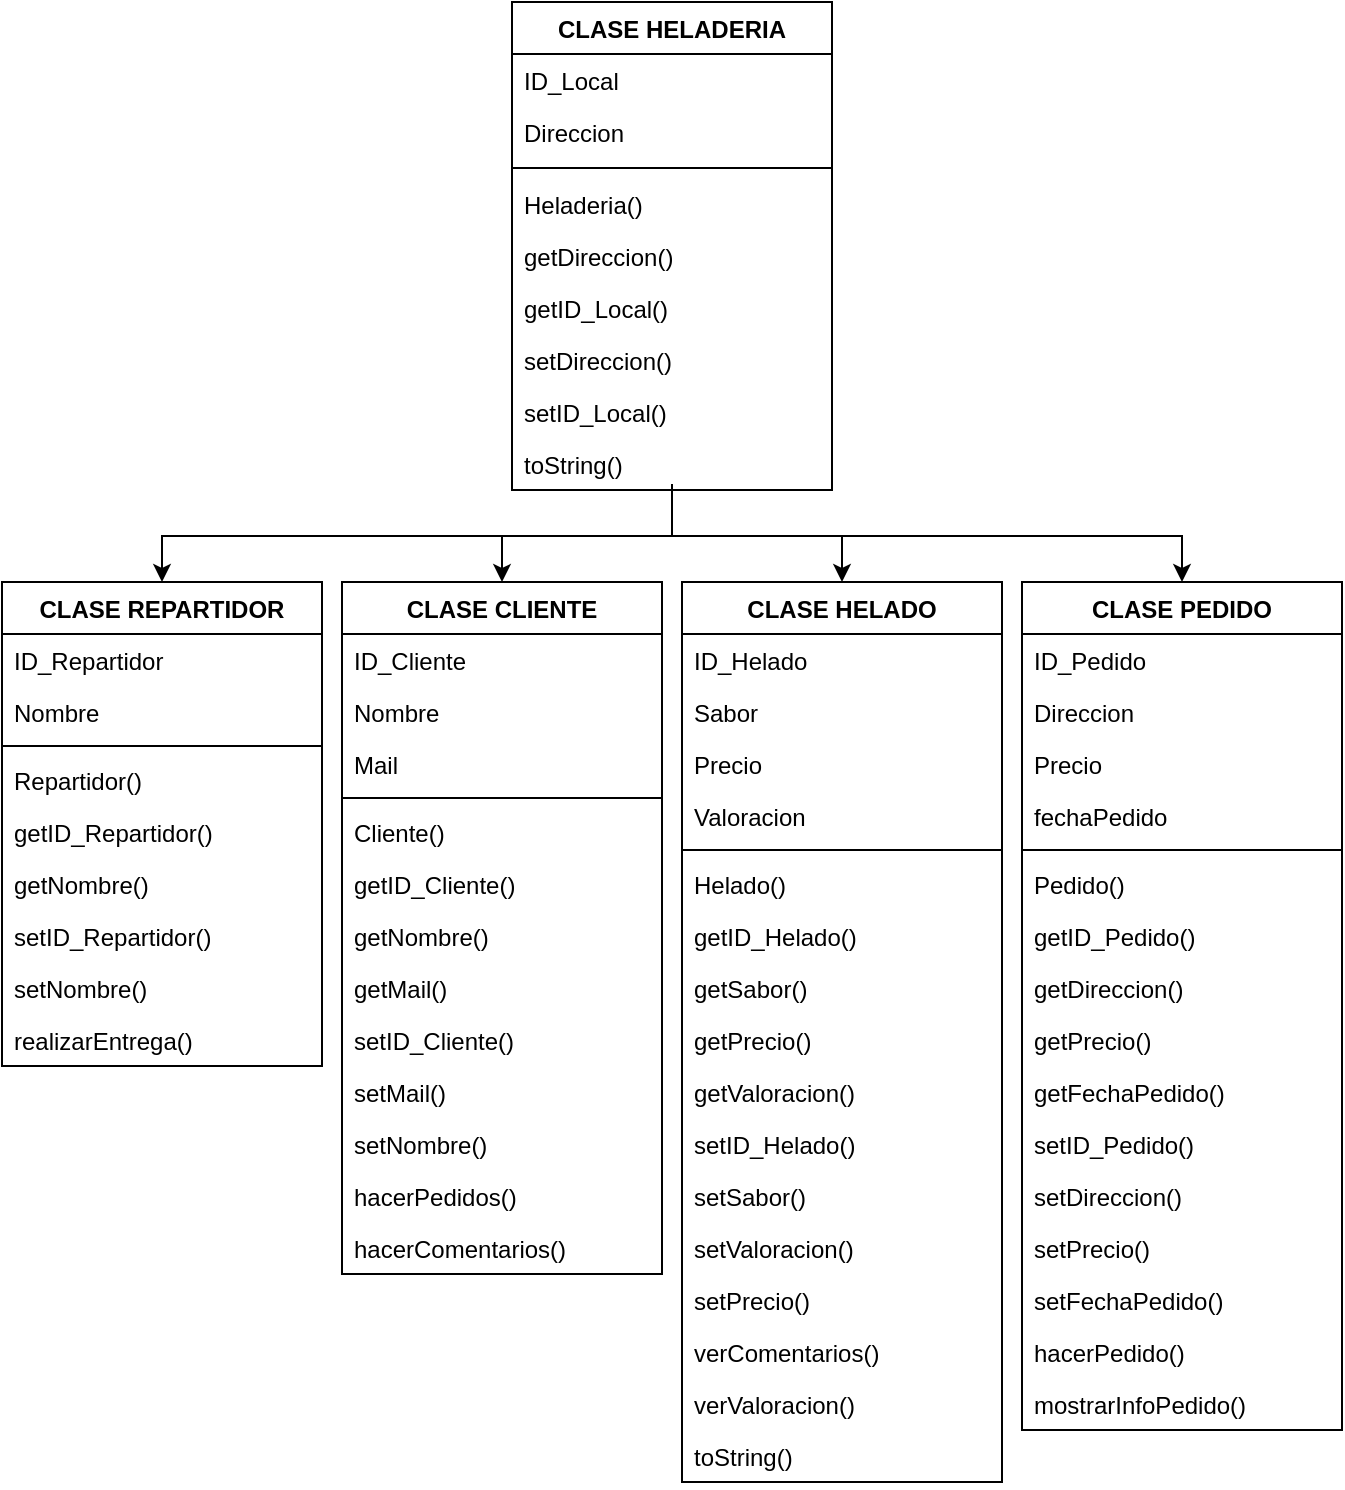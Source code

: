 <mxfile version="24.2.8" type="device">
  <diagram name="Página-1" id="HA-UrnAHNjROolbn31Mj">
    <mxGraphModel dx="1195" dy="650" grid="1" gridSize="10" guides="1" tooltips="1" connect="1" arrows="1" fold="1" page="1" pageScale="1" pageWidth="827" pageHeight="1169" math="0" shadow="0">
      <root>
        <mxCell id="0" />
        <mxCell id="1" parent="0" />
        <mxCell id="woC3WxGfvEI7LHPWlujl-117" style="edgeStyle=orthogonalEdgeStyle;rounded=0;orthogonalLoop=1;jettySize=auto;html=1;entryX=0.5;entryY=0;entryDx=0;entryDy=0;" edge="1" parent="1" target="woC3WxGfvEI7LHPWlujl-103">
          <mxGeometry relative="1" as="geometry">
            <mxPoint x="414" y="271" as="sourcePoint" />
            <mxPoint x="159" y="317" as="targetPoint" />
            <Array as="points">
              <mxPoint x="414" y="297" />
              <mxPoint x="159" y="297" />
            </Array>
          </mxGeometry>
        </mxCell>
        <mxCell id="woC3WxGfvEI7LHPWlujl-118" style="edgeStyle=orthogonalEdgeStyle;rounded=0;orthogonalLoop=1;jettySize=auto;html=1;" edge="1" parent="1" source="woC3WxGfvEI7LHPWlujl-25" target="woC3WxGfvEI7LHPWlujl-36">
          <mxGeometry relative="1" as="geometry" />
        </mxCell>
        <mxCell id="woC3WxGfvEI7LHPWlujl-119" style="edgeStyle=orthogonalEdgeStyle;rounded=0;orthogonalLoop=1;jettySize=auto;html=1;" edge="1" parent="1" source="woC3WxGfvEI7LHPWlujl-25" target="woC3WxGfvEI7LHPWlujl-40">
          <mxGeometry relative="1" as="geometry" />
        </mxCell>
        <mxCell id="woC3WxGfvEI7LHPWlujl-120" style="edgeStyle=orthogonalEdgeStyle;rounded=0;orthogonalLoop=1;jettySize=auto;html=1;entryX=0.5;entryY=0;entryDx=0;entryDy=0;" edge="1" parent="1" target="woC3WxGfvEI7LHPWlujl-44">
          <mxGeometry relative="1" as="geometry">
            <mxPoint x="414" y="271" as="sourcePoint" />
            <mxPoint x="669" y="317" as="targetPoint" />
            <Array as="points">
              <mxPoint x="414" y="297" />
              <mxPoint x="669" y="297" />
            </Array>
          </mxGeometry>
        </mxCell>
        <mxCell id="woC3WxGfvEI7LHPWlujl-25" value="CLASE HELADERIA" style="swimlane;fontStyle=1;align=center;verticalAlign=top;childLayout=stackLayout;horizontal=1;startSize=26;horizontalStack=0;resizeParent=1;resizeParentMax=0;resizeLast=0;collapsible=1;marginBottom=0;whiteSpace=wrap;html=1;" vertex="1" parent="1">
          <mxGeometry x="334" y="30" width="160" height="244" as="geometry">
            <mxRectangle x="120" y="106" width="150" height="30" as="alternateBounds" />
          </mxGeometry>
        </mxCell>
        <mxCell id="woC3WxGfvEI7LHPWlujl-26" value="ID_Local" style="text;strokeColor=none;fillColor=none;align=left;verticalAlign=top;spacingLeft=4;spacingRight=4;overflow=hidden;rotatable=0;points=[[0,0.5],[1,0.5]];portConstraint=eastwest;whiteSpace=wrap;html=1;" vertex="1" parent="woC3WxGfvEI7LHPWlujl-25">
          <mxGeometry y="26" width="160" height="26" as="geometry" />
        </mxCell>
        <mxCell id="woC3WxGfvEI7LHPWlujl-30" value="Direccion" style="text;strokeColor=none;fillColor=none;align=left;verticalAlign=top;spacingLeft=4;spacingRight=4;overflow=hidden;rotatable=0;points=[[0,0.5],[1,0.5]];portConstraint=eastwest;whiteSpace=wrap;html=1;" vertex="1" parent="woC3WxGfvEI7LHPWlujl-25">
          <mxGeometry y="52" width="160" height="26" as="geometry" />
        </mxCell>
        <mxCell id="woC3WxGfvEI7LHPWlujl-27" value="" style="line;strokeWidth=1;fillColor=none;align=left;verticalAlign=middle;spacingTop=-1;spacingLeft=3;spacingRight=3;rotatable=0;labelPosition=right;points=[];portConstraint=eastwest;strokeColor=inherit;" vertex="1" parent="woC3WxGfvEI7LHPWlujl-25">
          <mxGeometry y="78" width="160" height="10" as="geometry" />
        </mxCell>
        <mxCell id="woC3WxGfvEI7LHPWlujl-31" value="Heladeria()" style="text;strokeColor=none;fillColor=none;align=left;verticalAlign=top;spacingLeft=4;spacingRight=4;overflow=hidden;rotatable=0;points=[[0,0.5],[1,0.5]];portConstraint=eastwest;whiteSpace=wrap;html=1;" vertex="1" parent="woC3WxGfvEI7LHPWlujl-25">
          <mxGeometry y="88" width="160" height="26" as="geometry" />
        </mxCell>
        <mxCell id="woC3WxGfvEI7LHPWlujl-32" value="getDireccion()" style="text;strokeColor=none;fillColor=none;align=left;verticalAlign=top;spacingLeft=4;spacingRight=4;overflow=hidden;rotatable=0;points=[[0,0.5],[1,0.5]];portConstraint=eastwest;whiteSpace=wrap;html=1;" vertex="1" parent="woC3WxGfvEI7LHPWlujl-25">
          <mxGeometry y="114" width="160" height="26" as="geometry" />
        </mxCell>
        <mxCell id="woC3WxGfvEI7LHPWlujl-28" value="getID_Local()" style="text;strokeColor=none;fillColor=none;align=left;verticalAlign=top;spacingLeft=4;spacingRight=4;overflow=hidden;rotatable=0;points=[[0,0.5],[1,0.5]];portConstraint=eastwest;whiteSpace=wrap;html=1;" vertex="1" parent="woC3WxGfvEI7LHPWlujl-25">
          <mxGeometry y="140" width="160" height="26" as="geometry" />
        </mxCell>
        <mxCell id="woC3WxGfvEI7LHPWlujl-34" value="setDireccion()" style="text;strokeColor=none;fillColor=none;align=left;verticalAlign=top;spacingLeft=4;spacingRight=4;overflow=hidden;rotatable=0;points=[[0,0.5],[1,0.5]];portConstraint=eastwest;whiteSpace=wrap;html=1;" vertex="1" parent="woC3WxGfvEI7LHPWlujl-25">
          <mxGeometry y="166" width="160" height="26" as="geometry" />
        </mxCell>
        <mxCell id="woC3WxGfvEI7LHPWlujl-35" value="setID_Local()" style="text;strokeColor=none;fillColor=none;align=left;verticalAlign=top;spacingLeft=4;spacingRight=4;overflow=hidden;rotatable=0;points=[[0,0.5],[1,0.5]];portConstraint=eastwest;whiteSpace=wrap;html=1;" vertex="1" parent="woC3WxGfvEI7LHPWlujl-25">
          <mxGeometry y="192" width="160" height="26" as="geometry" />
        </mxCell>
        <mxCell id="woC3WxGfvEI7LHPWlujl-33" value="toString()" style="text;strokeColor=none;fillColor=none;align=left;verticalAlign=top;spacingLeft=4;spacingRight=4;overflow=hidden;rotatable=0;points=[[0,0.5],[1,0.5]];portConstraint=eastwest;whiteSpace=wrap;html=1;" vertex="1" parent="woC3WxGfvEI7LHPWlujl-25">
          <mxGeometry y="218" width="160" height="26" as="geometry" />
        </mxCell>
        <mxCell id="woC3WxGfvEI7LHPWlujl-36" value="CLASE CLIENTE" style="swimlane;fontStyle=1;align=center;verticalAlign=top;childLayout=stackLayout;horizontal=1;startSize=26;horizontalStack=0;resizeParent=1;resizeParentMax=0;resizeLast=0;collapsible=1;marginBottom=0;whiteSpace=wrap;html=1;" vertex="1" parent="1">
          <mxGeometry x="249" y="320" width="160" height="346" as="geometry">
            <mxRectangle x="50" y="320" width="130" height="30" as="alternateBounds" />
          </mxGeometry>
        </mxCell>
        <mxCell id="woC3WxGfvEI7LHPWlujl-52" value="ID_Cliente" style="text;strokeColor=none;fillColor=none;align=left;verticalAlign=top;spacingLeft=4;spacingRight=4;overflow=hidden;rotatable=0;points=[[0,0.5],[1,0.5]];portConstraint=eastwest;whiteSpace=wrap;html=1;" vertex="1" parent="woC3WxGfvEI7LHPWlujl-36">
          <mxGeometry y="26" width="160" height="26" as="geometry" />
        </mxCell>
        <mxCell id="woC3WxGfvEI7LHPWlujl-54" value="Nombre" style="text;strokeColor=none;fillColor=none;align=left;verticalAlign=top;spacingLeft=4;spacingRight=4;overflow=hidden;rotatable=0;points=[[0,0.5],[1,0.5]];portConstraint=eastwest;whiteSpace=wrap;html=1;" vertex="1" parent="woC3WxGfvEI7LHPWlujl-36">
          <mxGeometry y="52" width="160" height="26" as="geometry" />
        </mxCell>
        <mxCell id="woC3WxGfvEI7LHPWlujl-53" value="Mail" style="text;strokeColor=none;fillColor=none;align=left;verticalAlign=top;spacingLeft=4;spacingRight=4;overflow=hidden;rotatable=0;points=[[0,0.5],[1,0.5]];portConstraint=eastwest;whiteSpace=wrap;html=1;" vertex="1" parent="woC3WxGfvEI7LHPWlujl-36">
          <mxGeometry y="78" width="160" height="26" as="geometry" />
        </mxCell>
        <mxCell id="woC3WxGfvEI7LHPWlujl-38" value="" style="line;strokeWidth=1;fillColor=none;align=left;verticalAlign=middle;spacingTop=-1;spacingLeft=3;spacingRight=3;rotatable=0;labelPosition=right;points=[];portConstraint=eastwest;strokeColor=inherit;" vertex="1" parent="woC3WxGfvEI7LHPWlujl-36">
          <mxGeometry y="104" width="160" height="8" as="geometry" />
        </mxCell>
        <mxCell id="woC3WxGfvEI7LHPWlujl-55" value="Cliente()" style="text;strokeColor=none;fillColor=none;align=left;verticalAlign=top;spacingLeft=4;spacingRight=4;overflow=hidden;rotatable=0;points=[[0,0.5],[1,0.5]];portConstraint=eastwest;whiteSpace=wrap;html=1;" vertex="1" parent="woC3WxGfvEI7LHPWlujl-36">
          <mxGeometry y="112" width="160" height="26" as="geometry" />
        </mxCell>
        <mxCell id="woC3WxGfvEI7LHPWlujl-56" value="getID_Cliente()" style="text;strokeColor=none;fillColor=none;align=left;verticalAlign=top;spacingLeft=4;spacingRight=4;overflow=hidden;rotatable=0;points=[[0,0.5],[1,0.5]];portConstraint=eastwest;whiteSpace=wrap;html=1;" vertex="1" parent="woC3WxGfvEI7LHPWlujl-36">
          <mxGeometry y="138" width="160" height="26" as="geometry" />
        </mxCell>
        <mxCell id="woC3WxGfvEI7LHPWlujl-57" value="getNombre()" style="text;strokeColor=none;fillColor=none;align=left;verticalAlign=top;spacingLeft=4;spacingRight=4;overflow=hidden;rotatable=0;points=[[0,0.5],[1,0.5]];portConstraint=eastwest;whiteSpace=wrap;html=1;" vertex="1" parent="woC3WxGfvEI7LHPWlujl-36">
          <mxGeometry y="164" width="160" height="26" as="geometry" />
        </mxCell>
        <mxCell id="woC3WxGfvEI7LHPWlujl-60" value="getMail()" style="text;strokeColor=none;fillColor=none;align=left;verticalAlign=top;spacingLeft=4;spacingRight=4;overflow=hidden;rotatable=0;points=[[0,0.5],[1,0.5]];portConstraint=eastwest;whiteSpace=wrap;html=1;" vertex="1" parent="woC3WxGfvEI7LHPWlujl-36">
          <mxGeometry y="190" width="160" height="26" as="geometry" />
        </mxCell>
        <mxCell id="woC3WxGfvEI7LHPWlujl-62" value="setID_Cliente()" style="text;strokeColor=none;fillColor=none;align=left;verticalAlign=top;spacingLeft=4;spacingRight=4;overflow=hidden;rotatable=0;points=[[0,0.5],[1,0.5]];portConstraint=eastwest;whiteSpace=wrap;html=1;" vertex="1" parent="woC3WxGfvEI7LHPWlujl-36">
          <mxGeometry y="216" width="160" height="26" as="geometry" />
        </mxCell>
        <mxCell id="woC3WxGfvEI7LHPWlujl-64" value="setMail()" style="text;strokeColor=none;fillColor=none;align=left;verticalAlign=top;spacingLeft=4;spacingRight=4;overflow=hidden;rotatable=0;points=[[0,0.5],[1,0.5]];portConstraint=eastwest;whiteSpace=wrap;html=1;" vertex="1" parent="woC3WxGfvEI7LHPWlujl-36">
          <mxGeometry y="242" width="160" height="26" as="geometry" />
        </mxCell>
        <mxCell id="woC3WxGfvEI7LHPWlujl-63" value="setNombre()" style="text;strokeColor=none;fillColor=none;align=left;verticalAlign=top;spacingLeft=4;spacingRight=4;overflow=hidden;rotatable=0;points=[[0,0.5],[1,0.5]];portConstraint=eastwest;whiteSpace=wrap;html=1;" vertex="1" parent="woC3WxGfvEI7LHPWlujl-36">
          <mxGeometry y="268" width="160" height="26" as="geometry" />
        </mxCell>
        <mxCell id="woC3WxGfvEI7LHPWlujl-61" value="hacerPedidos()" style="text;strokeColor=none;fillColor=none;align=left;verticalAlign=top;spacingLeft=4;spacingRight=4;overflow=hidden;rotatable=0;points=[[0,0.5],[1,0.5]];portConstraint=eastwest;whiteSpace=wrap;html=1;" vertex="1" parent="woC3WxGfvEI7LHPWlujl-36">
          <mxGeometry y="294" width="160" height="26" as="geometry" />
        </mxCell>
        <mxCell id="woC3WxGfvEI7LHPWlujl-39" value="hacerComentarios()" style="text;strokeColor=none;fillColor=none;align=left;verticalAlign=top;spacingLeft=4;spacingRight=4;overflow=hidden;rotatable=0;points=[[0,0.5],[1,0.5]];portConstraint=eastwest;whiteSpace=wrap;html=1;" vertex="1" parent="woC3WxGfvEI7LHPWlujl-36">
          <mxGeometry y="320" width="160" height="26" as="geometry" />
        </mxCell>
        <mxCell id="woC3WxGfvEI7LHPWlujl-40" value="CLASE HELADO" style="swimlane;fontStyle=1;align=center;verticalAlign=top;childLayout=stackLayout;horizontal=1;startSize=26;horizontalStack=0;resizeParent=1;resizeParentMax=0;resizeLast=0;collapsible=1;marginBottom=0;whiteSpace=wrap;html=1;" vertex="1" parent="1">
          <mxGeometry x="419" y="320" width="160" height="450" as="geometry" />
        </mxCell>
        <mxCell id="woC3WxGfvEI7LHPWlujl-41" value="ID_Helado" style="text;strokeColor=none;fillColor=none;align=left;verticalAlign=top;spacingLeft=4;spacingRight=4;overflow=hidden;rotatable=0;points=[[0,0.5],[1,0.5]];portConstraint=eastwest;whiteSpace=wrap;html=1;" vertex="1" parent="woC3WxGfvEI7LHPWlujl-40">
          <mxGeometry y="26" width="160" height="26" as="geometry" />
        </mxCell>
        <mxCell id="woC3WxGfvEI7LHPWlujl-67" value="Sabor" style="text;strokeColor=none;fillColor=none;align=left;verticalAlign=top;spacingLeft=4;spacingRight=4;overflow=hidden;rotatable=0;points=[[0,0.5],[1,0.5]];portConstraint=eastwest;whiteSpace=wrap;html=1;" vertex="1" parent="woC3WxGfvEI7LHPWlujl-40">
          <mxGeometry y="52" width="160" height="26" as="geometry" />
        </mxCell>
        <mxCell id="woC3WxGfvEI7LHPWlujl-71" value="Precio" style="text;strokeColor=none;fillColor=none;align=left;verticalAlign=top;spacingLeft=4;spacingRight=4;overflow=hidden;rotatable=0;points=[[0,0.5],[1,0.5]];portConstraint=eastwest;whiteSpace=wrap;html=1;" vertex="1" parent="woC3WxGfvEI7LHPWlujl-40">
          <mxGeometry y="78" width="160" height="26" as="geometry" />
        </mxCell>
        <mxCell id="woC3WxGfvEI7LHPWlujl-72" value="Valoracion" style="text;strokeColor=none;fillColor=none;align=left;verticalAlign=top;spacingLeft=4;spacingRight=4;overflow=hidden;rotatable=0;points=[[0,0.5],[1,0.5]];portConstraint=eastwest;whiteSpace=wrap;html=1;" vertex="1" parent="woC3WxGfvEI7LHPWlujl-40">
          <mxGeometry y="104" width="160" height="26" as="geometry" />
        </mxCell>
        <mxCell id="woC3WxGfvEI7LHPWlujl-42" value="" style="line;strokeWidth=1;fillColor=none;align=left;verticalAlign=middle;spacingTop=-1;spacingLeft=3;spacingRight=3;rotatable=0;labelPosition=right;points=[];portConstraint=eastwest;strokeColor=inherit;" vertex="1" parent="woC3WxGfvEI7LHPWlujl-40">
          <mxGeometry y="130" width="160" height="8" as="geometry" />
        </mxCell>
        <mxCell id="woC3WxGfvEI7LHPWlujl-77" value="Helado()" style="text;strokeColor=none;fillColor=none;align=left;verticalAlign=top;spacingLeft=4;spacingRight=4;overflow=hidden;rotatable=0;points=[[0,0.5],[1,0.5]];portConstraint=eastwest;whiteSpace=wrap;html=1;" vertex="1" parent="woC3WxGfvEI7LHPWlujl-40">
          <mxGeometry y="138" width="160" height="26" as="geometry" />
        </mxCell>
        <mxCell id="woC3WxGfvEI7LHPWlujl-69" value="getID_Helado()" style="text;strokeColor=none;fillColor=none;align=left;verticalAlign=top;spacingLeft=4;spacingRight=4;overflow=hidden;rotatable=0;points=[[0,0.5],[1,0.5]];portConstraint=eastwest;whiteSpace=wrap;html=1;" vertex="1" parent="woC3WxGfvEI7LHPWlujl-40">
          <mxGeometry y="164" width="160" height="26" as="geometry" />
        </mxCell>
        <mxCell id="woC3WxGfvEI7LHPWlujl-70" value="getSabor()" style="text;strokeColor=none;fillColor=none;align=left;verticalAlign=top;spacingLeft=4;spacingRight=4;overflow=hidden;rotatable=0;points=[[0,0.5],[1,0.5]];portConstraint=eastwest;whiteSpace=wrap;html=1;" vertex="1" parent="woC3WxGfvEI7LHPWlujl-40">
          <mxGeometry y="190" width="160" height="26" as="geometry" />
        </mxCell>
        <mxCell id="woC3WxGfvEI7LHPWlujl-68" value="getPrecio()" style="text;strokeColor=none;fillColor=none;align=left;verticalAlign=top;spacingLeft=4;spacingRight=4;overflow=hidden;rotatable=0;points=[[0,0.5],[1,0.5]];portConstraint=eastwest;whiteSpace=wrap;html=1;" vertex="1" parent="woC3WxGfvEI7LHPWlujl-40">
          <mxGeometry y="216" width="160" height="26" as="geometry" />
        </mxCell>
        <mxCell id="woC3WxGfvEI7LHPWlujl-43" value="getValoracion()" style="text;strokeColor=none;fillColor=none;align=left;verticalAlign=top;spacingLeft=4;spacingRight=4;overflow=hidden;rotatable=0;points=[[0,0.5],[1,0.5]];portConstraint=eastwest;whiteSpace=wrap;html=1;" vertex="1" parent="woC3WxGfvEI7LHPWlujl-40">
          <mxGeometry y="242" width="160" height="26" as="geometry" />
        </mxCell>
        <mxCell id="woC3WxGfvEI7LHPWlujl-73" value="setID_Helado()" style="text;strokeColor=none;fillColor=none;align=left;verticalAlign=top;spacingLeft=4;spacingRight=4;overflow=hidden;rotatable=0;points=[[0,0.5],[1,0.5]];portConstraint=eastwest;whiteSpace=wrap;html=1;" vertex="1" parent="woC3WxGfvEI7LHPWlujl-40">
          <mxGeometry y="268" width="160" height="26" as="geometry" />
        </mxCell>
        <mxCell id="woC3WxGfvEI7LHPWlujl-74" value="setSabor()" style="text;strokeColor=none;fillColor=none;align=left;verticalAlign=top;spacingLeft=4;spacingRight=4;overflow=hidden;rotatable=0;points=[[0,0.5],[1,0.5]];portConstraint=eastwest;whiteSpace=wrap;html=1;" vertex="1" parent="woC3WxGfvEI7LHPWlujl-40">
          <mxGeometry y="294" width="160" height="26" as="geometry" />
        </mxCell>
        <mxCell id="woC3WxGfvEI7LHPWlujl-76" value="setValoracion()" style="text;strokeColor=none;fillColor=none;align=left;verticalAlign=top;spacingLeft=4;spacingRight=4;overflow=hidden;rotatable=0;points=[[0,0.5],[1,0.5]];portConstraint=eastwest;whiteSpace=wrap;html=1;" vertex="1" parent="woC3WxGfvEI7LHPWlujl-40">
          <mxGeometry y="320" width="160" height="26" as="geometry" />
        </mxCell>
        <mxCell id="woC3WxGfvEI7LHPWlujl-75" value="setPrecio()" style="text;strokeColor=none;fillColor=none;align=left;verticalAlign=top;spacingLeft=4;spacingRight=4;overflow=hidden;rotatable=0;points=[[0,0.5],[1,0.5]];portConstraint=eastwest;whiteSpace=wrap;html=1;" vertex="1" parent="woC3WxGfvEI7LHPWlujl-40">
          <mxGeometry y="346" width="160" height="26" as="geometry" />
        </mxCell>
        <mxCell id="woC3WxGfvEI7LHPWlujl-79" value="verComentarios()" style="text;strokeColor=none;fillColor=none;align=left;verticalAlign=top;spacingLeft=4;spacingRight=4;overflow=hidden;rotatable=0;points=[[0,0.5],[1,0.5]];portConstraint=eastwest;whiteSpace=wrap;html=1;" vertex="1" parent="woC3WxGfvEI7LHPWlujl-40">
          <mxGeometry y="372" width="160" height="26" as="geometry" />
        </mxCell>
        <mxCell id="woC3WxGfvEI7LHPWlujl-78" value="verValoracion()" style="text;strokeColor=none;fillColor=none;align=left;verticalAlign=top;spacingLeft=4;spacingRight=4;overflow=hidden;rotatable=0;points=[[0,0.5],[1,0.5]];portConstraint=eastwest;whiteSpace=wrap;html=1;" vertex="1" parent="woC3WxGfvEI7LHPWlujl-40">
          <mxGeometry y="398" width="160" height="26" as="geometry" />
        </mxCell>
        <mxCell id="woC3WxGfvEI7LHPWlujl-80" value="toString()" style="text;strokeColor=none;fillColor=none;align=left;verticalAlign=top;spacingLeft=4;spacingRight=4;overflow=hidden;rotatable=0;points=[[0,0.5],[1,0.5]];portConstraint=eastwest;whiteSpace=wrap;html=1;" vertex="1" parent="woC3WxGfvEI7LHPWlujl-40">
          <mxGeometry y="424" width="160" height="26" as="geometry" />
        </mxCell>
        <mxCell id="woC3WxGfvEI7LHPWlujl-44" value="CLASE PEDIDO" style="swimlane;fontStyle=1;align=center;verticalAlign=top;childLayout=stackLayout;horizontal=1;startSize=26;horizontalStack=0;resizeParent=1;resizeParentMax=0;resizeLast=0;collapsible=1;marginBottom=0;whiteSpace=wrap;html=1;" vertex="1" parent="1">
          <mxGeometry x="589" y="320" width="160" height="424" as="geometry" />
        </mxCell>
        <mxCell id="woC3WxGfvEI7LHPWlujl-45" value="ID_Pedido" style="text;strokeColor=none;fillColor=none;align=left;verticalAlign=top;spacingLeft=4;spacingRight=4;overflow=hidden;rotatable=0;points=[[0,0.5],[1,0.5]];portConstraint=eastwest;whiteSpace=wrap;html=1;" vertex="1" parent="woC3WxGfvEI7LHPWlujl-44">
          <mxGeometry y="26" width="160" height="26" as="geometry" />
        </mxCell>
        <mxCell id="woC3WxGfvEI7LHPWlujl-84" value="Direccion" style="text;strokeColor=none;fillColor=none;align=left;verticalAlign=top;spacingLeft=4;spacingRight=4;overflow=hidden;rotatable=0;points=[[0,0.5],[1,0.5]];portConstraint=eastwest;whiteSpace=wrap;html=1;" vertex="1" parent="woC3WxGfvEI7LHPWlujl-44">
          <mxGeometry y="52" width="160" height="26" as="geometry" />
        </mxCell>
        <mxCell id="woC3WxGfvEI7LHPWlujl-83" value="Precio" style="text;strokeColor=none;fillColor=none;align=left;verticalAlign=top;spacingLeft=4;spacingRight=4;overflow=hidden;rotatable=0;points=[[0,0.5],[1,0.5]];portConstraint=eastwest;whiteSpace=wrap;html=1;" vertex="1" parent="woC3WxGfvEI7LHPWlujl-44">
          <mxGeometry y="78" width="160" height="26" as="geometry" />
        </mxCell>
        <mxCell id="woC3WxGfvEI7LHPWlujl-82" value="fechaPedido" style="text;strokeColor=none;fillColor=none;align=left;verticalAlign=top;spacingLeft=4;spacingRight=4;overflow=hidden;rotatable=0;points=[[0,0.5],[1,0.5]];portConstraint=eastwest;whiteSpace=wrap;html=1;" vertex="1" parent="woC3WxGfvEI7LHPWlujl-44">
          <mxGeometry y="104" width="160" height="26" as="geometry" />
        </mxCell>
        <mxCell id="woC3WxGfvEI7LHPWlujl-46" value="" style="line;strokeWidth=1;fillColor=none;align=left;verticalAlign=middle;spacingTop=-1;spacingLeft=3;spacingRight=3;rotatable=0;labelPosition=right;points=[];portConstraint=eastwest;strokeColor=inherit;" vertex="1" parent="woC3WxGfvEI7LHPWlujl-44">
          <mxGeometry y="130" width="160" height="8" as="geometry" />
        </mxCell>
        <mxCell id="woC3WxGfvEI7LHPWlujl-93" value="Pedido()" style="text;strokeColor=none;fillColor=none;align=left;verticalAlign=top;spacingLeft=4;spacingRight=4;overflow=hidden;rotatable=0;points=[[0,0.5],[1,0.5]];portConstraint=eastwest;whiteSpace=wrap;html=1;" vertex="1" parent="woC3WxGfvEI7LHPWlujl-44">
          <mxGeometry y="138" width="160" height="26" as="geometry" />
        </mxCell>
        <mxCell id="woC3WxGfvEI7LHPWlujl-47" value="getID_Pedido()" style="text;strokeColor=none;fillColor=none;align=left;verticalAlign=top;spacingLeft=4;spacingRight=4;overflow=hidden;rotatable=0;points=[[0,0.5],[1,0.5]];portConstraint=eastwest;whiteSpace=wrap;html=1;" vertex="1" parent="woC3WxGfvEI7LHPWlujl-44">
          <mxGeometry y="164" width="160" height="26" as="geometry" />
        </mxCell>
        <mxCell id="woC3WxGfvEI7LHPWlujl-88" value="getDireccion()" style="text;strokeColor=none;fillColor=none;align=left;verticalAlign=top;spacingLeft=4;spacingRight=4;overflow=hidden;rotatable=0;points=[[0,0.5],[1,0.5]];portConstraint=eastwest;whiteSpace=wrap;html=1;" vertex="1" parent="woC3WxGfvEI7LHPWlujl-44">
          <mxGeometry y="190" width="160" height="26" as="geometry" />
        </mxCell>
        <mxCell id="woC3WxGfvEI7LHPWlujl-87" value="getPrecio()" style="text;strokeColor=none;fillColor=none;align=left;verticalAlign=top;spacingLeft=4;spacingRight=4;overflow=hidden;rotatable=0;points=[[0,0.5],[1,0.5]];portConstraint=eastwest;whiteSpace=wrap;html=1;" vertex="1" parent="woC3WxGfvEI7LHPWlujl-44">
          <mxGeometry y="216" width="160" height="26" as="geometry" />
        </mxCell>
        <mxCell id="woC3WxGfvEI7LHPWlujl-86" value="getFechaPedido()" style="text;strokeColor=none;fillColor=none;align=left;verticalAlign=top;spacingLeft=4;spacingRight=4;overflow=hidden;rotatable=0;points=[[0,0.5],[1,0.5]];portConstraint=eastwest;whiteSpace=wrap;html=1;" vertex="1" parent="woC3WxGfvEI7LHPWlujl-44">
          <mxGeometry y="242" width="160" height="26" as="geometry" />
        </mxCell>
        <mxCell id="woC3WxGfvEI7LHPWlujl-89" value="setID_Pedido()" style="text;strokeColor=none;fillColor=none;align=left;verticalAlign=top;spacingLeft=4;spacingRight=4;overflow=hidden;rotatable=0;points=[[0,0.5],[1,0.5]];portConstraint=eastwest;whiteSpace=wrap;html=1;" vertex="1" parent="woC3WxGfvEI7LHPWlujl-44">
          <mxGeometry y="268" width="160" height="26" as="geometry" />
        </mxCell>
        <mxCell id="woC3WxGfvEI7LHPWlujl-90" value="setDireccion()" style="text;strokeColor=none;fillColor=none;align=left;verticalAlign=top;spacingLeft=4;spacingRight=4;overflow=hidden;rotatable=0;points=[[0,0.5],[1,0.5]];portConstraint=eastwest;whiteSpace=wrap;html=1;" vertex="1" parent="woC3WxGfvEI7LHPWlujl-44">
          <mxGeometry y="294" width="160" height="26" as="geometry" />
        </mxCell>
        <mxCell id="woC3WxGfvEI7LHPWlujl-91" value="setPrecio()" style="text;strokeColor=none;fillColor=none;align=left;verticalAlign=top;spacingLeft=4;spacingRight=4;overflow=hidden;rotatable=0;points=[[0,0.5],[1,0.5]];portConstraint=eastwest;whiteSpace=wrap;html=1;" vertex="1" parent="woC3WxGfvEI7LHPWlujl-44">
          <mxGeometry y="320" width="160" height="26" as="geometry" />
        </mxCell>
        <mxCell id="woC3WxGfvEI7LHPWlujl-92" value="setFechaPedido()" style="text;strokeColor=none;fillColor=none;align=left;verticalAlign=top;spacingLeft=4;spacingRight=4;overflow=hidden;rotatable=0;points=[[0,0.5],[1,0.5]];portConstraint=eastwest;whiteSpace=wrap;html=1;" vertex="1" parent="woC3WxGfvEI7LHPWlujl-44">
          <mxGeometry y="346" width="160" height="26" as="geometry" />
        </mxCell>
        <mxCell id="woC3WxGfvEI7LHPWlujl-94" value="hacerPedido()" style="text;strokeColor=none;fillColor=none;align=left;verticalAlign=top;spacingLeft=4;spacingRight=4;overflow=hidden;rotatable=0;points=[[0,0.5],[1,0.5]];portConstraint=eastwest;whiteSpace=wrap;html=1;" vertex="1" parent="woC3WxGfvEI7LHPWlujl-44">
          <mxGeometry y="372" width="160" height="26" as="geometry" />
        </mxCell>
        <mxCell id="woC3WxGfvEI7LHPWlujl-102" value="mostrarInfoPedido()" style="text;strokeColor=none;fillColor=none;align=left;verticalAlign=top;spacingLeft=4;spacingRight=4;overflow=hidden;rotatable=0;points=[[0,0.5],[1,0.5]];portConstraint=eastwest;whiteSpace=wrap;html=1;" vertex="1" parent="woC3WxGfvEI7LHPWlujl-44">
          <mxGeometry y="398" width="160" height="26" as="geometry" />
        </mxCell>
        <mxCell id="woC3WxGfvEI7LHPWlujl-103" value="CLASE REPARTIDOR" style="swimlane;fontStyle=1;align=center;verticalAlign=top;childLayout=stackLayout;horizontal=1;startSize=26;horizontalStack=0;resizeParent=1;resizeParentMax=0;resizeLast=0;collapsible=1;marginBottom=0;whiteSpace=wrap;html=1;" vertex="1" parent="1">
          <mxGeometry x="79" y="320" width="160" height="242" as="geometry">
            <mxRectangle x="50" y="320" width="130" height="30" as="alternateBounds" />
          </mxGeometry>
        </mxCell>
        <mxCell id="woC3WxGfvEI7LHPWlujl-104" value="ID_Repartidor" style="text;strokeColor=none;fillColor=none;align=left;verticalAlign=top;spacingLeft=4;spacingRight=4;overflow=hidden;rotatable=0;points=[[0,0.5],[1,0.5]];portConstraint=eastwest;whiteSpace=wrap;html=1;" vertex="1" parent="woC3WxGfvEI7LHPWlujl-103">
          <mxGeometry y="26" width="160" height="26" as="geometry" />
        </mxCell>
        <mxCell id="woC3WxGfvEI7LHPWlujl-105" value="Nombre" style="text;strokeColor=none;fillColor=none;align=left;verticalAlign=top;spacingLeft=4;spacingRight=4;overflow=hidden;rotatable=0;points=[[0,0.5],[1,0.5]];portConstraint=eastwest;whiteSpace=wrap;html=1;" vertex="1" parent="woC3WxGfvEI7LHPWlujl-103">
          <mxGeometry y="52" width="160" height="26" as="geometry" />
        </mxCell>
        <mxCell id="woC3WxGfvEI7LHPWlujl-107" value="" style="line;strokeWidth=1;fillColor=none;align=left;verticalAlign=middle;spacingTop=-1;spacingLeft=3;spacingRight=3;rotatable=0;labelPosition=right;points=[];portConstraint=eastwest;strokeColor=inherit;" vertex="1" parent="woC3WxGfvEI7LHPWlujl-103">
          <mxGeometry y="78" width="160" height="8" as="geometry" />
        </mxCell>
        <mxCell id="woC3WxGfvEI7LHPWlujl-108" value="Repartidor()" style="text;strokeColor=none;fillColor=none;align=left;verticalAlign=top;spacingLeft=4;spacingRight=4;overflow=hidden;rotatable=0;points=[[0,0.5],[1,0.5]];portConstraint=eastwest;whiteSpace=wrap;html=1;" vertex="1" parent="woC3WxGfvEI7LHPWlujl-103">
          <mxGeometry y="86" width="160" height="26" as="geometry" />
        </mxCell>
        <mxCell id="woC3WxGfvEI7LHPWlujl-109" value="getID_Repartidor()" style="text;strokeColor=none;fillColor=none;align=left;verticalAlign=top;spacingLeft=4;spacingRight=4;overflow=hidden;rotatable=0;points=[[0,0.5],[1,0.5]];portConstraint=eastwest;whiteSpace=wrap;html=1;" vertex="1" parent="woC3WxGfvEI7LHPWlujl-103">
          <mxGeometry y="112" width="160" height="26" as="geometry" />
        </mxCell>
        <mxCell id="woC3WxGfvEI7LHPWlujl-110" value="getNombre()" style="text;strokeColor=none;fillColor=none;align=left;verticalAlign=top;spacingLeft=4;spacingRight=4;overflow=hidden;rotatable=0;points=[[0,0.5],[1,0.5]];portConstraint=eastwest;whiteSpace=wrap;html=1;" vertex="1" parent="woC3WxGfvEI7LHPWlujl-103">
          <mxGeometry y="138" width="160" height="26" as="geometry" />
        </mxCell>
        <mxCell id="woC3WxGfvEI7LHPWlujl-112" value="setID_Repartidor()" style="text;strokeColor=none;fillColor=none;align=left;verticalAlign=top;spacingLeft=4;spacingRight=4;overflow=hidden;rotatable=0;points=[[0,0.5],[1,0.5]];portConstraint=eastwest;whiteSpace=wrap;html=1;" vertex="1" parent="woC3WxGfvEI7LHPWlujl-103">
          <mxGeometry y="164" width="160" height="26" as="geometry" />
        </mxCell>
        <mxCell id="woC3WxGfvEI7LHPWlujl-114" value="setNombre()" style="text;strokeColor=none;fillColor=none;align=left;verticalAlign=top;spacingLeft=4;spacingRight=4;overflow=hidden;rotatable=0;points=[[0,0.5],[1,0.5]];portConstraint=eastwest;whiteSpace=wrap;html=1;" vertex="1" parent="woC3WxGfvEI7LHPWlujl-103">
          <mxGeometry y="190" width="160" height="26" as="geometry" />
        </mxCell>
        <mxCell id="woC3WxGfvEI7LHPWlujl-115" value="realizarEntrega()" style="text;strokeColor=none;fillColor=none;align=left;verticalAlign=top;spacingLeft=4;spacingRight=4;overflow=hidden;rotatable=0;points=[[0,0.5],[1,0.5]];portConstraint=eastwest;whiteSpace=wrap;html=1;" vertex="1" parent="woC3WxGfvEI7LHPWlujl-103">
          <mxGeometry y="216" width="160" height="26" as="geometry" />
        </mxCell>
      </root>
    </mxGraphModel>
  </diagram>
</mxfile>
